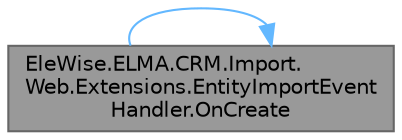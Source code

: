 digraph "EleWise.ELMA.CRM.Import.Web.Extensions.EntityImportEventHandler.OnCreate"
{
 // LATEX_PDF_SIZE
  bgcolor="transparent";
  edge [fontname=Helvetica,fontsize=10,labelfontname=Helvetica,labelfontsize=10];
  node [fontname=Helvetica,fontsize=10,shape=box,height=0.2,width=0.4];
  rankdir="LR";
  Node1 [id="Node000001",label="EleWise.ELMA.CRM.Import.\lWeb.Extensions.EntityImportEvent\lHandler.OnCreate",height=0.2,width=0.4,color="gray40", fillcolor="grey60", style="filled", fontcolor="black",tooltip="Событие при создании нового экземпляра сущности"];
  Node1 -> Node1 [id="edge1_Node000001_Node000001",color="steelblue1",style="solid",tooltip=" "];
}
